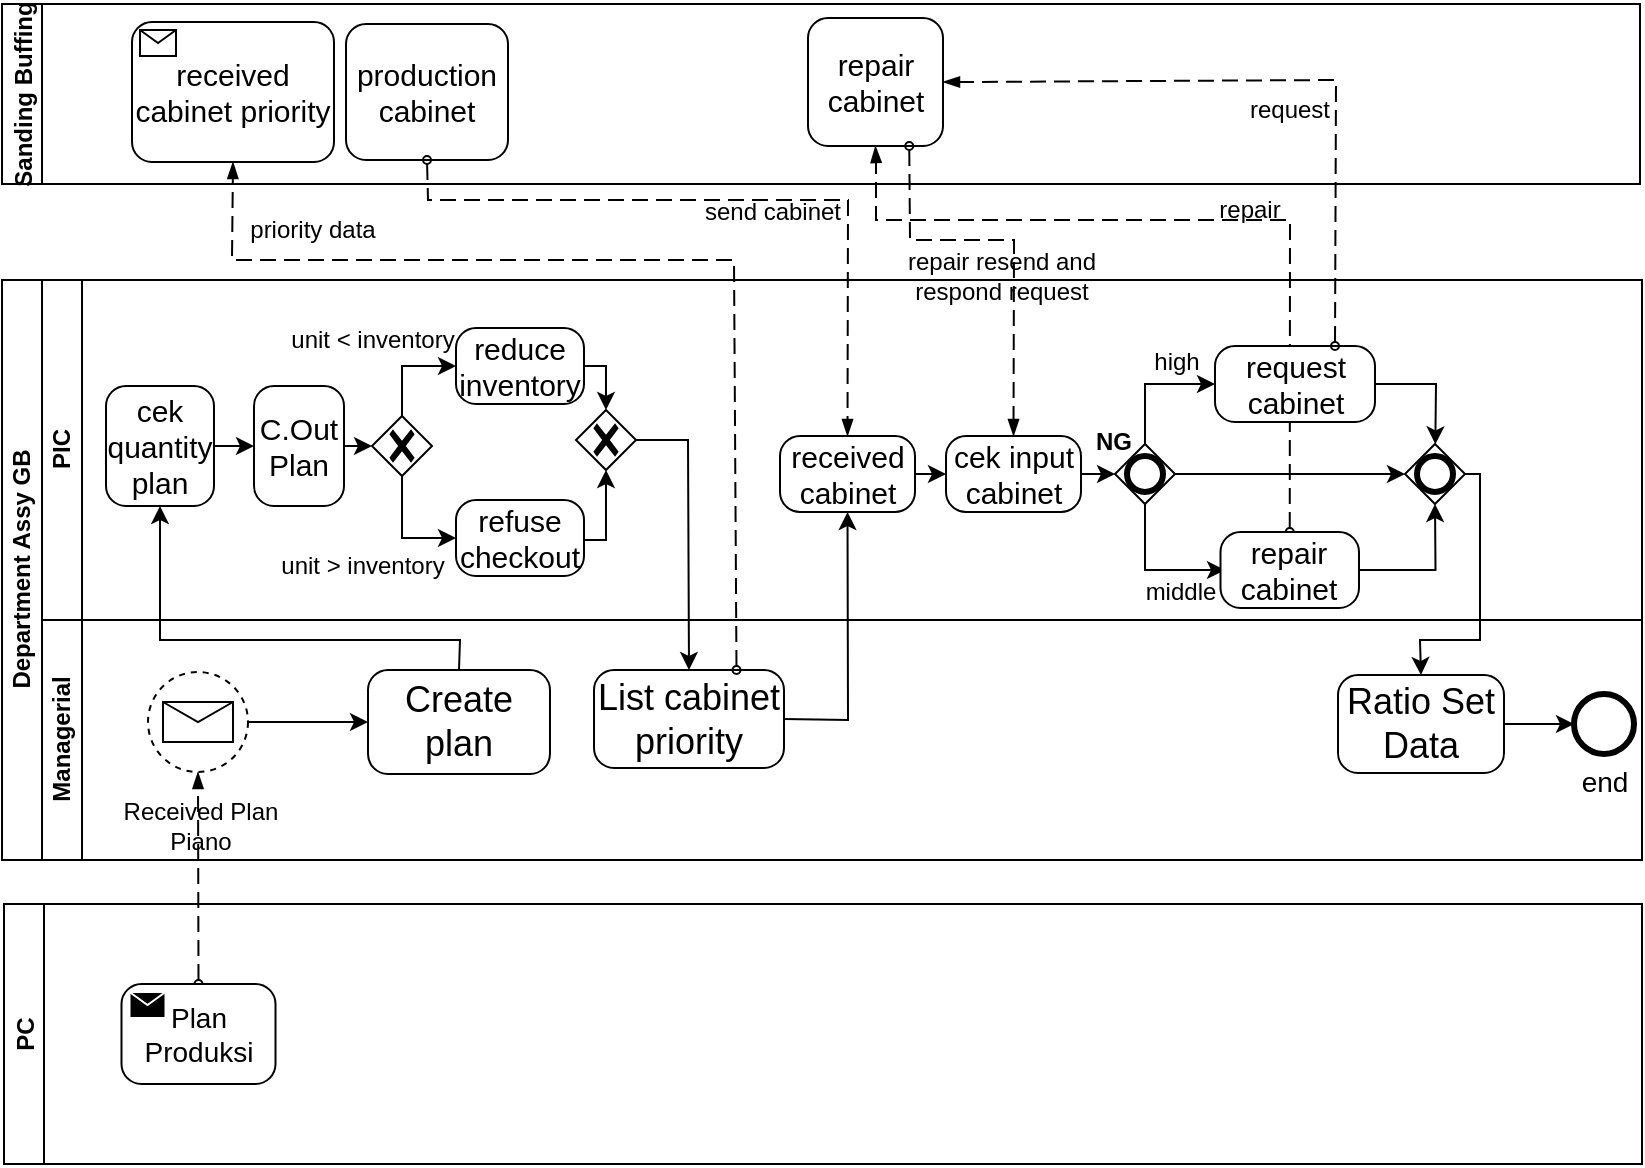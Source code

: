 <mxfile version="20.0.1" type="device"><diagram id="RaLVscUlh462f2QOwXwF" name="Page-1"><mxGraphModel dx="459" dy="249" grid="1" gridSize="10" guides="1" tooltips="1" connect="1" arrows="1" fold="1" page="1" pageScale="1" pageWidth="827" pageHeight="1169" math="0" shadow="0"><root><mxCell id="0"/><mxCell id="1" parent="0"/><mxCell id="zHjDwzv2cQFKgYSIMaFt-149" value="" style="dashed=1;dashPattern=8 4;endArrow=blockThin;endFill=1;startArrow=oval;startFill=0;endSize=6;startSize=4;rounded=0;fontSize=12;entryX=0.5;entryY=1;entryDx=0;entryDy=0;entryPerimeter=0;exitX=0.5;exitY=0;exitDx=0;exitDy=0;exitPerimeter=0;" parent="1" source="zHjDwzv2cQFKgYSIMaFt-147" target="zHjDwzv2cQFKgYSIMaFt-188" edge="1"><mxGeometry width="160" relative="1" as="geometry"><mxPoint x="-74" y="830" as="sourcePoint"/><mxPoint x="98.375" y="695" as="targetPoint"/></mxGeometry></mxCell><mxCell id="zHjDwzv2cQFKgYSIMaFt-64" value="" style="dashed=1;dashPattern=8 4;endArrow=blockThin;endFill=1;startArrow=oval;startFill=0;endSize=6;startSize=4;rounded=0;fontSize=8;entryX=0.5;entryY=1;entryDx=0;entryDy=0;entryPerimeter=0;exitX=0.5;exitY=0;exitDx=0;exitDy=0;exitPerimeter=0;" parent="1" source="zHjDwzv2cQFKgYSIMaFt-10" target="zHjDwzv2cQFKgYSIMaFt-63" edge="1"><mxGeometry width="160" relative="1" as="geometry"><mxPoint x="330" y="270" as="sourcePoint"/><mxPoint x="490" y="270" as="targetPoint"/><Array as="points"><mxPoint x="645" y="280"/><mxPoint x="438" y="280"/><mxPoint x="438" y="250"/></Array></mxGeometry></mxCell><mxCell id="k5h_FWxiGiyXBykAsk5M-7" value="Department Assy GB" style="swimlane;html=1;childLayout=stackLayout;resizeParent=1;resizeParentMax=0;horizontal=0;startSize=20;horizontalStack=0;" parent="1" vertex="1"><mxGeometry x="1" y="310" width="820" height="290" as="geometry"><mxRectangle x="1" y="310" width="30" height="140" as="alternateBounds"/></mxGeometry></mxCell><mxCell id="k5h_FWxiGiyXBykAsk5M-8" value="PIC" style="swimlane;html=1;startSize=20;horizontal=0;" parent="k5h_FWxiGiyXBykAsk5M-7" vertex="1"><mxGeometry x="20" width="800" height="170" as="geometry"><mxRectangle x="20" width="800" height="20" as="alternateBounds"/></mxGeometry></mxCell><mxCell id="zHjDwzv2cQFKgYSIMaFt-69" value="cek quantity plan" style="points=[[0.25,0,0],[0.5,0,0],[0.75,0,0],[1,0.25,0],[1,0.5,0],[1,0.75,0],[0.75,1,0],[0.5,1,0],[0.25,1,0],[0,0.75,0],[0,0.5,0],[0,0.25,0]];shape=mxgraph.bpmn.task;whiteSpace=wrap;rectStyle=rounded;size=10;taskMarker=abstract;fontSize=15;" parent="k5h_FWxiGiyXBykAsk5M-8" vertex="1"><mxGeometry x="32" y="53" width="54" height="60" as="geometry"/></mxCell><mxCell id="zHjDwzv2cQFKgYSIMaFt-75" value="C.Out Plan" style="points=[[0.25,0,0],[0.5,0,0],[0.75,0,0],[1,0.25,0],[1,0.5,0],[1,0.75,0],[0.75,1,0],[0.5,1,0],[0.25,1,0],[0,0.75,0],[0,0.5,0],[0,0.25,0]];shape=mxgraph.bpmn.task;whiteSpace=wrap;rectStyle=rounded;size=10;taskMarker=abstract;fontSize=15;" parent="k5h_FWxiGiyXBykAsk5M-8" vertex="1"><mxGeometry x="106" y="53" width="45" height="60" as="geometry"/></mxCell><mxCell id="zHjDwzv2cQFKgYSIMaFt-77" value="" style="endArrow=classic;html=1;rounded=0;fontSize=8;entryX=0;entryY=0.5;entryDx=0;entryDy=0;entryPerimeter=0;exitX=1;exitY=0.5;exitDx=0;exitDy=0;exitPerimeter=0;" parent="k5h_FWxiGiyXBykAsk5M-8" source="zHjDwzv2cQFKgYSIMaFt-69" target="zHjDwzv2cQFKgYSIMaFt-75" edge="1"><mxGeometry width="50" height="50" relative="1" as="geometry"><mxPoint x="32.75" y="92" as="sourcePoint"/><mxPoint x="48" y="92" as="targetPoint"/></mxGeometry></mxCell><mxCell id="zHjDwzv2cQFKgYSIMaFt-78" value="" style="points=[[0.25,0.25,0],[0.5,0,0],[0.75,0.25,0],[1,0.5,0],[0.75,0.75,0],[0.5,1,0],[0.25,0.75,0],[0,0.5,0]];shape=mxgraph.bpmn.gateway2;html=1;verticalLabelPosition=bottom;labelBackgroundColor=#ffffff;verticalAlign=top;align=center;perimeter=rhombusPerimeter;outlineConnect=0;outline=none;symbol=none;gwType=exclusive;fontSize=11;" parent="k5h_FWxiGiyXBykAsk5M-8" vertex="1"><mxGeometry x="165" y="68" width="30" height="30" as="geometry"/></mxCell><mxCell id="zHjDwzv2cQFKgYSIMaFt-79" value="" style="endArrow=classic;html=1;rounded=0;fontSize=8;exitX=1;exitY=0.5;exitDx=0;exitDy=0;exitPerimeter=0;entryX=0;entryY=0.5;entryDx=0;entryDy=0;entryPerimeter=0;" parent="k5h_FWxiGiyXBykAsk5M-8" source="zHjDwzv2cQFKgYSIMaFt-75" target="zHjDwzv2cQFKgYSIMaFt-78" edge="1"><mxGeometry width="50" height="50" relative="1" as="geometry"><mxPoint x="98" y="92" as="sourcePoint"/><mxPoint x="114" y="92" as="targetPoint"/></mxGeometry></mxCell><mxCell id="zHjDwzv2cQFKgYSIMaFt-80" value="reduce inventory" style="points=[[0.25,0,0],[0.5,0,0],[0.75,0,0],[1,0.25,0],[1,0.5,0],[1,0.75,0],[0.75,1,0],[0.5,1,0],[0.25,1,0],[0,0.75,0],[0,0.5,0],[0,0.25,0]];shape=mxgraph.bpmn.task;whiteSpace=wrap;rectStyle=rounded;size=10;taskMarker=abstract;fontSize=15;" parent="k5h_FWxiGiyXBykAsk5M-8" vertex="1"><mxGeometry x="207" y="24" width="64" height="38" as="geometry"/></mxCell><mxCell id="zHjDwzv2cQFKgYSIMaFt-81" value="refuse checkout" style="points=[[0.25,0,0],[0.5,0,0],[0.75,0,0],[1,0.25,0],[1,0.5,0],[1,0.75,0],[0.75,1,0],[0.5,1,0],[0.25,1,0],[0,0.75,0],[0,0.5,0],[0,0.25,0]];shape=mxgraph.bpmn.task;whiteSpace=wrap;rectStyle=rounded;size=10;taskMarker=abstract;fontSize=15;" parent="k5h_FWxiGiyXBykAsk5M-8" vertex="1"><mxGeometry x="207" y="110" width="64" height="38" as="geometry"/></mxCell><mxCell id="zHjDwzv2cQFKgYSIMaFt-82" value="" style="endArrow=classic;html=1;rounded=0;fontSize=8;entryX=0;entryY=0.5;entryDx=0;entryDy=0;entryPerimeter=0;exitX=0.5;exitY=0;exitDx=0;exitDy=0;exitPerimeter=0;" parent="k5h_FWxiGiyXBykAsk5M-8" source="zHjDwzv2cQFKgYSIMaFt-78" target="zHjDwzv2cQFKgYSIMaFt-80" edge="1"><mxGeometry width="50" height="50" relative="1" as="geometry"><mxPoint x="-112.25" y="92" as="sourcePoint"/><mxPoint x="2.75" y="92" as="targetPoint"/><Array as="points"><mxPoint x="180" y="43"/></Array></mxGeometry></mxCell><mxCell id="zHjDwzv2cQFKgYSIMaFt-83" value="&lt;font style=&quot;font-size: 12px;&quot;&gt;unit &amp;lt; inventory&lt;/font&gt;" style="text;html=1;strokeColor=none;fillColor=none;align=center;verticalAlign=middle;whiteSpace=wrap;rounded=0;rotation=0;" parent="k5h_FWxiGiyXBykAsk5M-8" vertex="1"><mxGeometry x="123" y="25" width="85" height="10" as="geometry"/></mxCell><mxCell id="zHjDwzv2cQFKgYSIMaFt-84" value="" style="endArrow=classic;html=1;rounded=0;fontSize=8;entryX=0;entryY=0.5;entryDx=0;entryDy=0;entryPerimeter=0;exitX=0.5;exitY=1;exitDx=0;exitDy=0;exitPerimeter=0;" parent="k5h_FWxiGiyXBykAsk5M-8" source="zHjDwzv2cQFKgYSIMaFt-78" target="zHjDwzv2cQFKgYSIMaFt-81" edge="1"><mxGeometry width="50" height="50" relative="1" as="geometry"><mxPoint x="180" y="65" as="sourcePoint"/><mxPoint x="2.75" y="98" as="targetPoint"/><Array as="points"><mxPoint x="180" y="129"/></Array></mxGeometry></mxCell><mxCell id="zHjDwzv2cQFKgYSIMaFt-85" value="&lt;font style=&quot;font-size: 12px;&quot;&gt;unit &amp;gt; inventory&lt;/font&gt;" style="text;html=1;strokeColor=none;fillColor=none;align=center;verticalAlign=middle;whiteSpace=wrap;rounded=0;rotation=0;" parent="k5h_FWxiGiyXBykAsk5M-8" vertex="1"><mxGeometry x="113" y="138" width="95" height="10" as="geometry"/></mxCell><mxCell id="zHjDwzv2cQFKgYSIMaFt-86" value="" style="points=[[0.25,0.25,0],[0.5,0,0],[0.75,0.25,0],[1,0.5,0],[0.75,0.75,0],[0.5,1,0],[0.25,0.75,0],[0,0.5,0]];shape=mxgraph.bpmn.gateway2;html=1;verticalLabelPosition=bottom;labelBackgroundColor=#ffffff;verticalAlign=top;align=center;perimeter=rhombusPerimeter;outlineConnect=0;outline=none;symbol=none;gwType=exclusive;fontSize=11;" parent="k5h_FWxiGiyXBykAsk5M-8" vertex="1"><mxGeometry x="267" y="65" width="30" height="30" as="geometry"/></mxCell><mxCell id="zHjDwzv2cQFKgYSIMaFt-87" value="" style="endArrow=classic;html=1;rounded=0;fontSize=8;entryX=0.5;entryY=0;entryDx=0;entryDy=0;entryPerimeter=0;exitX=1;exitY=0.5;exitDx=0;exitDy=0;exitPerimeter=0;" parent="k5h_FWxiGiyXBykAsk5M-8" source="zHjDwzv2cQFKgYSIMaFt-80" target="zHjDwzv2cQFKgYSIMaFt-86" edge="1"><mxGeometry width="50" height="50" relative="1" as="geometry"><mxPoint x="267" y="49" as="sourcePoint"/><mxPoint x="294" y="25" as="targetPoint"/><Array as="points"><mxPoint x="282" y="43"/></Array></mxGeometry></mxCell><mxCell id="k5h_FWxiGiyXBykAsk5M-23" value="cek input cabinet" style="points=[[0.25,0,0],[0.5,0,0],[0.75,0,0],[1,0.25,0],[1,0.5,0],[1,0.75,0],[0.75,1,0],[0.5,1,0],[0.25,1,0],[0,0.75,0],[0,0.5,0],[0,0.25,0]];shape=mxgraph.bpmn.task;whiteSpace=wrap;rectStyle=rounded;size=10;taskMarker=abstract;fontSize=15;" parent="k5h_FWxiGiyXBykAsk5M-8" vertex="1"><mxGeometry x="452" y="78" width="67.5" height="38" as="geometry"/></mxCell><mxCell id="k5h_FWxiGiyXBykAsk5M-33" value="" style="endArrow=classic;html=1;rounded=0;exitX=1;exitY=0.5;exitDx=0;exitDy=0;exitPerimeter=0;entryX=0;entryY=0.5;entryDx=0;entryDy=0;entryPerimeter=0;" parent="k5h_FWxiGiyXBykAsk5M-8" source="k5h_FWxiGiyXBykAsk5M-23" target="zHjDwzv2cQFKgYSIMaFt-15" edge="1"><mxGeometry width="50" height="50" relative="1" as="geometry"><mxPoint x="446.5" y="107" as="sourcePoint"/><mxPoint x="536.5" y="97.5" as="targetPoint"/></mxGeometry></mxCell><mxCell id="zHjDwzv2cQFKgYSIMaFt-6" value="&lt;font style=&quot;font-size: 12px;&quot;&gt;high&lt;/font&gt;" style="text;html=1;strokeColor=none;fillColor=none;align=center;verticalAlign=middle;whiteSpace=wrap;rounded=0;" parent="k5h_FWxiGiyXBykAsk5M-8" vertex="1"><mxGeometry x="547.5" y="36" width="39" height="10" as="geometry"/></mxCell><mxCell id="zHjDwzv2cQFKgYSIMaFt-12" value="" style="endArrow=classic;html=1;rounded=0;exitX=0.5;exitY=1;exitDx=0;exitDy=0;exitPerimeter=0;entryX=0;entryY=0.5;entryDx=0;entryDy=0;entryPerimeter=0;" parent="k5h_FWxiGiyXBykAsk5M-8" edge="1"><mxGeometry width="50" height="50" relative="1" as="geometry"><mxPoint x="551.5" y="68" as="sourcePoint"/><mxPoint x="591.5" y="145" as="targetPoint"/><Array as="points"><mxPoint x="551.5" y="145"/></Array></mxGeometry></mxCell><mxCell id="zHjDwzv2cQFKgYSIMaFt-13" value="&lt;b style=&quot;&quot;&gt;&lt;font style=&quot;font-size: 12px;&quot;&gt;NG&lt;/font&gt;&lt;/b&gt;" style="text;html=1;strokeColor=none;fillColor=none;align=center;verticalAlign=middle;whiteSpace=wrap;rounded=0;" parent="k5h_FWxiGiyXBykAsk5M-8" vertex="1"><mxGeometry x="525.5" y="76" width="20" height="10" as="geometry"/></mxCell><mxCell id="zHjDwzv2cQFKgYSIMaFt-14" value="&lt;font style=&quot;font-size: 12px;&quot;&gt;middle&lt;/font&gt;" style="text;html=1;strokeColor=none;fillColor=none;align=center;verticalAlign=middle;whiteSpace=wrap;rounded=0;" parent="k5h_FWxiGiyXBykAsk5M-8" vertex="1"><mxGeometry x="549.5" y="151" width="39" height="10" as="geometry"/></mxCell><mxCell id="zHjDwzv2cQFKgYSIMaFt-15" value="" style="points=[[0.25,0.25,0],[0.5,0,0],[0.75,0.25,0],[1,0.5,0],[0.75,0.75,0],[0.5,1,0],[0.25,0.75,0],[0,0.5,0]];shape=mxgraph.bpmn.gateway2;html=1;verticalLabelPosition=bottom;labelBackgroundColor=#ffffff;verticalAlign=top;align=center;perimeter=rhombusPerimeter;outlineConnect=0;outline=end;symbol=general;fontSize=8;" parent="k5h_FWxiGiyXBykAsk5M-8" vertex="1"><mxGeometry x="536.5" y="82" width="30" height="30" as="geometry"/></mxCell><mxCell id="zHjDwzv2cQFKgYSIMaFt-35" value="" style="points=[[0.25,0.25,0],[0.5,0,0],[0.75,0.25,0],[1,0.5,0],[0.75,0.75,0],[0.5,1,0],[0.25,0.75,0],[0,0.5,0]];shape=mxgraph.bpmn.gateway2;html=1;verticalLabelPosition=bottom;labelBackgroundColor=#ffffff;verticalAlign=top;align=center;perimeter=rhombusPerimeter;outlineConnect=0;outline=end;symbol=general;fontSize=8;" parent="k5h_FWxiGiyXBykAsk5M-8" vertex="1"><mxGeometry x="681.5" y="82" width="30" height="30" as="geometry"/></mxCell><mxCell id="zHjDwzv2cQFKgYSIMaFt-36" value="" style="endArrow=classic;html=1;rounded=0;fontSize=8;entryX=0;entryY=0.5;entryDx=0;entryDy=0;entryPerimeter=0;exitX=1;exitY=0.5;exitDx=0;exitDy=0;exitPerimeter=0;" parent="k5h_FWxiGiyXBykAsk5M-8" source="zHjDwzv2cQFKgYSIMaFt-15" target="zHjDwzv2cQFKgYSIMaFt-35" edge="1"><mxGeometry width="50" height="50" relative="1" as="geometry"><mxPoint x="616.5" y="130" as="sourcePoint"/><mxPoint x="666.5" y="80" as="targetPoint"/></mxGeometry></mxCell><mxCell id="zHjDwzv2cQFKgYSIMaFt-37" value="" style="endArrow=classic;html=1;rounded=0;fontSize=8;entryX=0.5;entryY=1;entryDx=0;entryDy=0;entryPerimeter=0;exitX=1;exitY=0.5;exitDx=0;exitDy=0;exitPerimeter=0;" parent="k5h_FWxiGiyXBykAsk5M-8" source="zHjDwzv2cQFKgYSIMaFt-10" edge="1" target="zHjDwzv2cQFKgYSIMaFt-35"><mxGeometry width="50" height="50" relative="1" as="geometry"><mxPoint x="660.25" y="145" as="sourcePoint"/><mxPoint x="696.5" y="119" as="targetPoint"/><Array as="points"><mxPoint x="696.75" y="145"/></Array></mxGeometry></mxCell><mxCell id="zHjDwzv2cQFKgYSIMaFt-1" value="request cabinet" style="points=[[0.25,0,0],[0.5,0,0],[0.75,0,0],[1,0.25,0],[1,0.5,0],[1,0.75,0],[0.75,1,0],[0.5,1,0],[0.25,1,0],[0,0.75,0],[0,0.5,0],[0,0.25,0]];shape=mxgraph.bpmn.task;whiteSpace=wrap;rectStyle=rounded;size=10;taskMarker=abstract;fontSize=15;" parent="k5h_FWxiGiyXBykAsk5M-8" vertex="1"><mxGeometry x="586.5" y="33" width="80" height="38" as="geometry"/></mxCell><mxCell id="zHjDwzv2cQFKgYSIMaFt-5" value="" style="endArrow=classic;html=1;rounded=0;entryX=0;entryY=0.5;entryDx=0;entryDy=0;entryPerimeter=0;edgeStyle=elbowEdgeStyle;exitX=0.5;exitY=0;exitDx=0;exitDy=0;exitPerimeter=0;" parent="k5h_FWxiGiyXBykAsk5M-8" source="zHjDwzv2cQFKgYSIMaFt-15" target="zHjDwzv2cQFKgYSIMaFt-1" edge="1"><mxGeometry width="50" height="50" relative="1" as="geometry"><mxPoint x="552" y="90" as="sourcePoint"/><mxPoint x="546.5" y="119.5" as="targetPoint"/><Array as="points"><mxPoint x="551.5" y="72"/></Array></mxGeometry></mxCell><mxCell id="zHjDwzv2cQFKgYSIMaFt-72" value="" style="endArrow=classic;html=1;rounded=0;fontSize=8;exitX=1;exitY=0.5;exitDx=0;exitDy=0;exitPerimeter=0;" parent="k5h_FWxiGiyXBykAsk5M-8" source="zHjDwzv2cQFKgYSIMaFt-1" target="zHjDwzv2cQFKgYSIMaFt-35" edge="1"><mxGeometry width="50" height="50" relative="1" as="geometry"><mxPoint x="576.5" y="119" as="sourcePoint"/><mxPoint x="696.5" y="94" as="targetPoint"/><Array as="points"><mxPoint x="697" y="52"/></Array></mxGeometry></mxCell><mxCell id="zHjDwzv2cQFKgYSIMaFt-10" value="repair cabinet" style="points=[[0.25,0,0],[0.5,0,0],[0.75,0,0],[1,0.25,0],[1,0.5,0],[1,0.75,0],[0.75,1,0],[0.5,1,0],[0.25,1,0],[0,0.75,0],[0,0.5,0],[0,0.25,0]];shape=mxgraph.bpmn.task;whiteSpace=wrap;rectStyle=rounded;size=10;taskMarker=abstract;fontSize=15;" parent="k5h_FWxiGiyXBykAsk5M-8" vertex="1"><mxGeometry x="589.25" y="126" width="69.25" height="38" as="geometry"/></mxCell><mxCell id="zHjDwzv2cQFKgYSIMaFt-168" value="received cabinet" style="points=[[0.25,0,0],[0.5,0,0],[0.75,0,0],[1,0.25,0],[1,0.5,0],[1,0.75,0],[0.75,1,0],[0.5,1,0],[0.25,1,0],[0,0.75,0],[0,0.5,0],[0,0.25,0]];shape=mxgraph.bpmn.task;whiteSpace=wrap;rectStyle=rounded;size=10;taskMarker=abstract;fontSize=15;" parent="k5h_FWxiGiyXBykAsk5M-8" vertex="1"><mxGeometry x="369" y="78" width="67.5" height="38" as="geometry"/></mxCell><mxCell id="zHjDwzv2cQFKgYSIMaFt-169" value="" style="endArrow=classic;html=1;rounded=0;fontSize=12;entryX=0;entryY=0.5;entryDx=0;entryDy=0;entryPerimeter=0;exitX=1;exitY=0.5;exitDx=0;exitDy=0;exitPerimeter=0;" parent="k5h_FWxiGiyXBykAsk5M-8" source="zHjDwzv2cQFKgYSIMaFt-168" target="k5h_FWxiGiyXBykAsk5M-23" edge="1"><mxGeometry width="50" height="50" relative="1" as="geometry"><mxPoint x="429" y="161" as="sourcePoint"/><mxPoint x="479" y="111" as="targetPoint"/></mxGeometry></mxCell><mxCell id="xFRx7A0-ePOwMTWRQ36p-4" value="" style="endArrow=classic;html=1;rounded=0;fontSize=8;exitX=1;exitY=0.5;exitDx=0;exitDy=0;exitPerimeter=0;" parent="k5h_FWxiGiyXBykAsk5M-8" target="zHjDwzv2cQFKgYSIMaFt-86" edge="1"><mxGeometry width="50" height="50" relative="1" as="geometry"><mxPoint x="271" y="130" as="sourcePoint"/><mxPoint x="282" y="153" as="targetPoint"/><Array as="points"><mxPoint x="282" y="130"/></Array></mxGeometry></mxCell><mxCell id="zHjDwzv2cQFKgYSIMaFt-174" value="repair resend and respond request" style="text;html=1;strokeColor=none;fillColor=none;align=center;verticalAlign=middle;whiteSpace=wrap;rounded=0;rotation=0;" parent="k5h_FWxiGiyXBykAsk5M-8" vertex="1"><mxGeometry x="419.5" y="-17" width="120" height="30" as="geometry"/></mxCell><mxCell id="zHjDwzv2cQFKgYSIMaFt-152" value="" style="endArrow=classic;html=1;rounded=0;fontSize=8;entryX=0.5;entryY=1;entryDx=0;entryDy=0;entryPerimeter=0;exitX=0.5;exitY=0;exitDx=0;exitDy=0;exitPerimeter=0;" parent="k5h_FWxiGiyXBykAsk5M-7" source="zHjDwzv2cQFKgYSIMaFt-150" target="zHjDwzv2cQFKgYSIMaFt-69" edge="1"><mxGeometry width="50" height="50" relative="1" as="geometry"><mxPoint x="239.75" y="139" as="sourcePoint"/><mxPoint x="354.75" y="139" as="targetPoint"/><Array as="points"><mxPoint x="229" y="180"/><mxPoint x="79" y="180"/></Array></mxGeometry></mxCell><mxCell id="zHjDwzv2cQFKgYSIMaFt-166" value="" style="endArrow=classic;html=1;rounded=0;fontSize=12;exitX=1;exitY=0.5;exitDx=0;exitDy=0;exitPerimeter=0;entryX=0.5;entryY=0;entryDx=0;entryDy=0;entryPerimeter=0;" parent="k5h_FWxiGiyXBykAsk5M-7" source="zHjDwzv2cQFKgYSIMaFt-86" target="zHjDwzv2cQFKgYSIMaFt-89" edge="1"><mxGeometry width="50" height="50" relative="1" as="geometry"><mxPoint x="379" y="180" as="sourcePoint"/><mxPoint x="429" y="130" as="targetPoint"/><Array as="points"><mxPoint x="343" y="80"/></Array></mxGeometry></mxCell><mxCell id="zHjDwzv2cQFKgYSIMaFt-176" value="" style="endArrow=classic;html=1;rounded=0;fontSize=12;entryX=0.5;entryY=1;entryDx=0;entryDy=0;entryPerimeter=0;exitX=1;exitY=0.5;exitDx=0;exitDy=0;exitPerimeter=0;" parent="k5h_FWxiGiyXBykAsk5M-7" source="zHjDwzv2cQFKgYSIMaFt-89" target="zHjDwzv2cQFKgYSIMaFt-168" edge="1"><mxGeometry width="50" height="50" relative="1" as="geometry"><mxPoint x="389" y="230" as="sourcePoint"/><mxPoint x="439" y="180" as="targetPoint"/><Array as="points"><mxPoint x="423" y="220"/></Array></mxGeometry></mxCell><mxCell id="zHjDwzv2cQFKgYSIMaFt-187" value="" style="endArrow=classic;html=1;rounded=0;fontSize=12;exitX=1;exitY=0.5;exitDx=0;exitDy=0;exitPerimeter=0;entryX=0.5;entryY=0;entryDx=0;entryDy=0;entryPerimeter=0;" parent="k5h_FWxiGiyXBykAsk5M-7" source="zHjDwzv2cQFKgYSIMaFt-35" target="zHjDwzv2cQFKgYSIMaFt-183" edge="1"><mxGeometry width="50" height="50" relative="1" as="geometry"><mxPoint x="779" y="350" as="sourcePoint"/><mxPoint x="829" y="300" as="targetPoint"/><Array as="points"><mxPoint x="739" y="97"/><mxPoint x="739" y="180"/><mxPoint x="709" y="180"/></Array></mxGeometry></mxCell><mxCell id="k5h_FWxiGiyXBykAsk5M-9" value="Managerial" style="swimlane;html=1;startSize=20;horizontal=0;" parent="k5h_FWxiGiyXBykAsk5M-7" vertex="1"><mxGeometry x="20" y="170" width="800" height="120" as="geometry"/></mxCell><mxCell id="zHjDwzv2cQFKgYSIMaFt-89" value="List cabinet priority" style="points=[[0.25,0,0],[0.5,0,0],[0.75,0,0],[1,0.25,0],[1,0.5,0],[1,0.75,0],[0.75,1,0],[0.5,1,0],[0.25,1,0],[0,0.75,0],[0,0.5,0],[0,0.25,0]];shape=mxgraph.bpmn.task;whiteSpace=wrap;rectStyle=rounded;size=10;taskMarker=abstract;fontSize=18;" parent="k5h_FWxiGiyXBykAsk5M-9" vertex="1"><mxGeometry x="276" y="25" width="95" height="49" as="geometry"/></mxCell><mxCell id="zHjDwzv2cQFKgYSIMaFt-150" value="Create plan" style="points=[[0.25,0,0],[0.5,0,0],[0.75,0,0],[1,0.25,0],[1,0.5,0],[1,0.75,0],[0.75,1,0],[0.5,1,0],[0.25,1,0],[0,0.75,0],[0,0.5,0],[0,0.25,0]];shape=mxgraph.bpmn.task;whiteSpace=wrap;rectStyle=rounded;size=10;taskMarker=abstract;fontSize=18;" parent="k5h_FWxiGiyXBykAsk5M-9" vertex="1"><mxGeometry x="163" y="25" width="91" height="52" as="geometry"/></mxCell><mxCell id="zHjDwzv2cQFKgYSIMaFt-151" value="" style="endArrow=classic;html=1;rounded=0;fontSize=8;entryX=0;entryY=0.5;entryDx=0;entryDy=0;entryPerimeter=0;exitX=1;exitY=0.5;exitDx=0;exitDy=0;exitPerimeter=0;" parent="k5h_FWxiGiyXBykAsk5M-9" source="zHjDwzv2cQFKgYSIMaFt-188" target="zHjDwzv2cQFKgYSIMaFt-150" edge="1"><mxGeometry width="50" height="50" relative="1" as="geometry"><mxPoint x="118" y="110" as="sourcePoint"/><mxPoint x="260.75" y="-111" as="targetPoint"/></mxGeometry></mxCell><mxCell id="zHjDwzv2cQFKgYSIMaFt-183" value="Ratio Set Data" style="points=[[0.25,0,0],[0.5,0,0],[0.75,0,0],[1,0.25,0],[1,0.5,0],[1,0.75,0],[0.75,1,0],[0.5,1,0],[0.25,1,0],[0,0.75,0],[0,0.5,0],[0,0.25,0]];shape=mxgraph.bpmn.task;whiteSpace=wrap;rectStyle=rounded;size=10;taskMarker=abstract;fontSize=18;" parent="k5h_FWxiGiyXBykAsk5M-9" vertex="1"><mxGeometry x="648" y="27.5" width="83" height="49" as="geometry"/></mxCell><mxCell id="zHjDwzv2cQFKgYSIMaFt-184" value="" style="points=[[0.145,0.145,0],[0.5,0,0],[0.855,0.145,0],[1,0.5,0],[0.855,0.855,0],[0.5,1,0],[0.145,0.855,0],[0,0.5,0]];shape=mxgraph.bpmn.event;html=1;verticalLabelPosition=bottom;labelBackgroundColor=#ffffff;verticalAlign=top;align=center;perimeter=ellipsePerimeter;outlineConnect=0;aspect=fixed;outline=end;symbol=terminate2;fontSize=8;" parent="k5h_FWxiGiyXBykAsk5M-9" vertex="1"><mxGeometry x="766" y="37" width="30" height="30" as="geometry"/></mxCell><mxCell id="zHjDwzv2cQFKgYSIMaFt-185" value="&lt;font style=&quot;font-size: 14px;&quot;&gt;end&lt;/font&gt;" style="text;html=1;strokeColor=none;fillColor=none;align=center;verticalAlign=middle;whiteSpace=wrap;rounded=0;rotation=0;" parent="k5h_FWxiGiyXBykAsk5M-9" vertex="1"><mxGeometry x="765" y="66" width="33" height="30" as="geometry"/></mxCell><mxCell id="zHjDwzv2cQFKgYSIMaFt-186" value="" style="endArrow=classic;html=1;rounded=0;fontSize=12;exitX=1;exitY=0.5;exitDx=0;exitDy=0;exitPerimeter=0;" parent="k5h_FWxiGiyXBykAsk5M-9" source="zHjDwzv2cQFKgYSIMaFt-183" target="zHjDwzv2cQFKgYSIMaFt-184" edge="1"><mxGeometry width="50" height="50" relative="1" as="geometry"><mxPoint x="809" y="42" as="sourcePoint"/><mxPoint x="859" y="-8" as="targetPoint"/></mxGeometry></mxCell><mxCell id="zHjDwzv2cQFKgYSIMaFt-188" value="&lt;br&gt;&lt;br&gt;&lt;br&gt;&lt;br&gt;&lt;br&gt;&lt;br&gt;&lt;br&gt;&lt;br&gt;&lt;br&gt;&lt;br&gt;&lt;br&gt;" style="points=[[0.145,0.145,0],[0.5,0,0],[0.855,0.145,0],[1,0.5,0],[0.855,0.855,0],[0.5,1,0],[0.145,0.855,0],[0,0.5,0]];shape=mxgraph.bpmn.event;html=1;verticalLabelPosition=bottom;labelBackgroundColor=#ffffff;verticalAlign=top;align=center;perimeter=ellipsePerimeter;outlineConnect=0;aspect=fixed;outline=eventNonint;symbol=message;fontSize=12;" parent="k5h_FWxiGiyXBykAsk5M-9" vertex="1"><mxGeometry x="53" y="26" width="50" height="50" as="geometry"/></mxCell><mxCell id="zHjDwzv2cQFKgYSIMaFt-189" value="Received Plan Piano" style="text;html=1;strokeColor=none;fillColor=none;align=center;verticalAlign=middle;whiteSpace=wrap;rounded=0;rotation=0;" parent="k5h_FWxiGiyXBykAsk5M-9" vertex="1"><mxGeometry x="29" y="88" width="101" height="30" as="geometry"/></mxCell><mxCell id="k5h_FWxiGiyXBykAsk5M-18" value="Sanding Buffing" style="swimlane;startSize=20;horizontal=0;" parent="1" vertex="1"><mxGeometry x="1" y="172" width="819" height="90" as="geometry"/></mxCell><mxCell id="zHjDwzv2cQFKgYSIMaFt-62" value="production cabinet" style="points=[[0.25,0,0],[0.5,0,0],[0.75,0,0],[1,0.25,0],[1,0.5,0],[1,0.75,0],[0.75,1,0],[0.5,1,0],[0.25,1,0],[0,0.75,0],[0,0.5,0],[0,0.25,0]];shape=mxgraph.bpmn.task;whiteSpace=wrap;rectStyle=rounded;size=10;taskMarker=abstract;fontSize=15;" parent="k5h_FWxiGiyXBykAsk5M-18" vertex="1"><mxGeometry x="172" y="10" width="81" height="68" as="geometry"/></mxCell><mxCell id="zHjDwzv2cQFKgYSIMaFt-63" value="repair cabinet" style="points=[[0.25,0,0],[0.5,0,0],[0.75,0,0],[1,0.25,0],[1,0.5,0],[1,0.75,0],[0.75,1,0],[0.5,1,0],[0.25,1,0],[0,0.75,0],[0,0.5,0],[0,0.25,0]];shape=mxgraph.bpmn.task;whiteSpace=wrap;rectStyle=rounded;size=10;taskMarker=abstract;fontSize=15;" parent="k5h_FWxiGiyXBykAsk5M-18" vertex="1"><mxGeometry x="403" y="7" width="67.5" height="64" as="geometry"/></mxCell><mxCell id="zHjDwzv2cQFKgYSIMaFt-155" value="received cabinet priority" style="points=[[0.25,0,0],[0.5,0,0],[0.75,0,0],[1,0.25,0],[1,0.5,0],[1,0.75,0],[0.75,1,0],[0.5,1,0],[0.25,1,0],[0,0.75,0],[0,0.5,0],[0,0.25,0]];shape=mxgraph.bpmn.task;whiteSpace=wrap;rectStyle=rounded;size=10;taskMarker=receive;fontSize=15;" parent="k5h_FWxiGiyXBykAsk5M-18" vertex="1"><mxGeometry x="65" y="9" width="101" height="70" as="geometry"/></mxCell><mxCell id="xFRx7A0-ePOwMTWRQ36p-8" value="request" style="text;html=1;strokeColor=none;fillColor=none;align=center;verticalAlign=middle;whiteSpace=wrap;rounded=0;rotation=0;" parent="k5h_FWxiGiyXBykAsk5M-18" vertex="1"><mxGeometry x="619" y="38" width="50" height="30" as="geometry"/></mxCell><mxCell id="zHjDwzv2cQFKgYSIMaFt-144" value="PC" style="swimlane;startSize=20;horizontal=0;" parent="1" vertex="1"><mxGeometry x="2" y="622" width="819" height="130" as="geometry"/></mxCell><mxCell id="zHjDwzv2cQFKgYSIMaFt-147" value="Plan Produksi" style="points=[[0.25,0,0],[0.5,0,0],[0.75,0,0],[1,0.25,0],[1,0.5,0],[1,0.75,0],[0.75,1,0],[0.5,1,0],[0.25,1,0],[0,0.75,0],[0,0.5,0],[0,0.25,0]];shape=mxgraph.bpmn.task;whiteSpace=wrap;rectStyle=rounded;size=10;taskMarker=send;fontSize=14;" parent="zHjDwzv2cQFKgYSIMaFt-144" vertex="1"><mxGeometry x="58.75" y="40" width="77" height="50" as="geometry"/></mxCell><mxCell id="zHjDwzv2cQFKgYSIMaFt-161" value="" style="dashed=1;dashPattern=8 4;endArrow=blockThin;endFill=1;startArrow=oval;startFill=0;endSize=6;startSize=4;rounded=0;fontSize=12;exitX=0.75;exitY=0;exitDx=0;exitDy=0;exitPerimeter=0;entryX=0.5;entryY=1;entryDx=0;entryDy=0;entryPerimeter=0;" parent="1" source="zHjDwzv2cQFKgYSIMaFt-89" target="zHjDwzv2cQFKgYSIMaFt-155" edge="1"><mxGeometry width="160" relative="1" as="geometry"><mxPoint x="340" y="410" as="sourcePoint"/><mxPoint x="500" y="410" as="targetPoint"/><Array as="points"><mxPoint x="367" y="300"/><mxPoint x="116" y="300"/></Array></mxGeometry></mxCell><mxCell id="zHjDwzv2cQFKgYSIMaFt-160" value="priority data" style="text;html=1;strokeColor=none;fillColor=none;align=center;verticalAlign=middle;whiteSpace=wrap;rounded=0;rotation=0;" parent="1" vertex="1"><mxGeometry x="110" y="270" width="93" height="30" as="geometry"/></mxCell><mxCell id="zHjDwzv2cQFKgYSIMaFt-170" value="" style="dashed=1;dashPattern=8 4;endArrow=blockThin;endFill=1;startArrow=oval;startFill=0;endSize=6;startSize=4;rounded=0;fontSize=12;entryX=0.5;entryY=0;entryDx=0;entryDy=0;entryPerimeter=0;exitX=0.5;exitY=1;exitDx=0;exitDy=0;exitPerimeter=0;" parent="1" source="zHjDwzv2cQFKgYSIMaFt-62" target="zHjDwzv2cQFKgYSIMaFt-168" edge="1"><mxGeometry width="160" relative="1" as="geometry"><mxPoint x="320" y="400" as="sourcePoint"/><mxPoint x="480" y="400" as="targetPoint"/><Array as="points"><mxPoint x="214" y="270"/><mxPoint x="424" y="270"/></Array></mxGeometry></mxCell><mxCell id="zHjDwzv2cQFKgYSIMaFt-171" value="send cabinet" style="text;html=1;strokeColor=none;fillColor=none;align=center;verticalAlign=middle;whiteSpace=wrap;rounded=0;rotation=0;" parent="1" vertex="1"><mxGeometry x="340" y="261" width="93" height="30" as="geometry"/></mxCell><mxCell id="zHjDwzv2cQFKgYSIMaFt-172" value="repair" style="text;html=1;strokeColor=none;fillColor=none;align=center;verticalAlign=middle;whiteSpace=wrap;rounded=0;rotation=0;" parent="1" vertex="1"><mxGeometry x="600" y="260" width="50" height="30" as="geometry"/></mxCell><mxCell id="zHjDwzv2cQFKgYSIMaFt-173" value="" style="dashed=1;dashPattern=8 4;endArrow=blockThin;endFill=1;startArrow=oval;startFill=0;endSize=6;startSize=4;rounded=0;fontSize=12;entryX=0.5;entryY=0;entryDx=0;entryDy=0;entryPerimeter=0;exitX=0.75;exitY=1;exitDx=0;exitDy=0;exitPerimeter=0;" parent="1" source="zHjDwzv2cQFKgYSIMaFt-63" target="k5h_FWxiGiyXBykAsk5M-23" edge="1"><mxGeometry width="160" relative="1" as="geometry"><mxPoint x="330" y="320" as="sourcePoint"/><mxPoint x="490" y="320" as="targetPoint"/><Array as="points"><mxPoint x="455" y="290"/><mxPoint x="507" y="290"/></Array></mxGeometry></mxCell><mxCell id="xFRx7A0-ePOwMTWRQ36p-7" value="" style="dashed=1;dashPattern=8 4;endArrow=blockThin;endFill=1;startArrow=oval;startFill=0;endSize=6;startSize=4;rounded=0;fontSize=8;entryX=1;entryY=0.5;entryDx=0;entryDy=0;entryPerimeter=0;exitX=0.75;exitY=0;exitDx=0;exitDy=0;exitPerimeter=0;" parent="1" source="zHjDwzv2cQFKgYSIMaFt-1" target="zHjDwzv2cQFKgYSIMaFt-63" edge="1"><mxGeometry width="160" relative="1" as="geometry"><mxPoint x="654.875" y="439" as="sourcePoint"/><mxPoint x="447.75" y="253" as="targetPoint"/><Array as="points"><mxPoint x="668" y="210"/><mxPoint x="480" y="211"/></Array></mxGeometry></mxCell></root></mxGraphModel></diagram></mxfile>